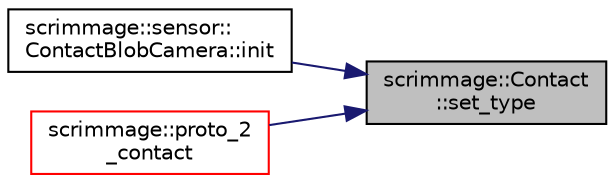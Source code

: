 digraph "scrimmage::Contact::set_type"
{
 // LATEX_PDF_SIZE
  edge [fontname="Helvetica",fontsize="10",labelfontname="Helvetica",labelfontsize="10"];
  node [fontname="Helvetica",fontsize="10",shape=record];
  rankdir="RL";
  Node1 [label="scrimmage::Contact\l::set_type",height=0.2,width=0.4,color="black", fillcolor="grey75", style="filled", fontcolor="black",tooltip=" "];
  Node1 -> Node2 [dir="back",color="midnightblue",fontsize="10",style="solid",fontname="Helvetica"];
  Node2 [label="scrimmage::sensor::\lContactBlobCamera::init",height=0.2,width=0.4,color="black", fillcolor="white", style="filled",URL="$classscrimmage_1_1sensor_1_1ContactBlobCamera.html#a7cec9401d5151523ad5f4f26b22656ad",tooltip=" "];
  Node1 -> Node3 [dir="back",color="midnightblue",fontsize="10",style="solid",fontname="Helvetica"];
  Node3 [label="scrimmage::proto_2\l_contact",height=0.2,width=0.4,color="red", fillcolor="white", style="filled",URL="$namespacescrimmage.html#ac79561a049fd950662e3eb5b3640dc1f",tooltip=" "];
}
